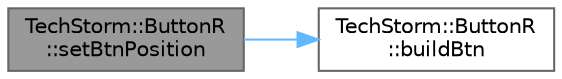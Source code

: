digraph "TechStorm::ButtonR::setBtnPosition"
{
 // LATEX_PDF_SIZE
  bgcolor="transparent";
  edge [fontname=Helvetica,fontsize=10,labelfontname=Helvetica,labelfontsize=10];
  node [fontname=Helvetica,fontsize=10,shape=box,height=0.2,width=0.4];
  rankdir="LR";
  Node1 [id="Node000001",label="TechStorm::ButtonR\l::setBtnPosition",height=0.2,width=0.4,color="gray40", fillcolor="grey60", style="filled", fontcolor="black",tooltip=" "];
  Node1 -> Node2 [id="edge1_Node000001_Node000002",color="steelblue1",style="solid",tooltip=" "];
  Node2 [id="Node000002",label="TechStorm::ButtonR\l::buildBtn",height=0.2,width=0.4,color="grey40", fillcolor="white", style="filled",URL="$class_tech_storm_1_1_button_r.html#a66ff3acaa127aedc5d1239d1f698f00b",tooltip=" "];
}
